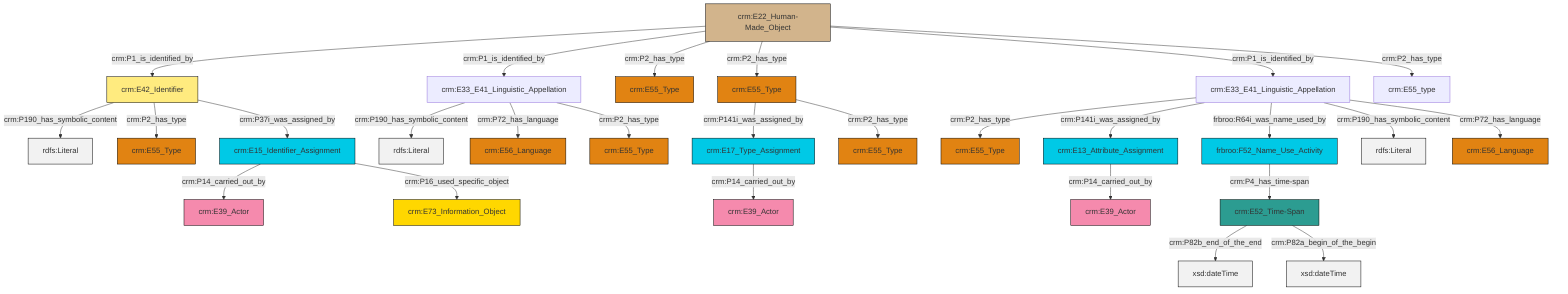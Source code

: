 graph TD
classDef Literal fill:#f2f2f2,stroke:#000000;
classDef CRM_Entity fill:#FFFFFF,stroke:#000000;
classDef Temporal_Entity fill:#00C9E6, stroke:#000000;
classDef Type fill:#E18312, stroke:#000000;
classDef Time-Span fill:#2C9C91, stroke:#000000;
classDef Appellation fill:#FFEB7F, stroke:#000000;
classDef Place fill:#008836, stroke:#000000;
classDef Persistent_Item fill:#B266B2, stroke:#000000;
classDef Conceptual_Object fill:#FFD700, stroke:#000000;
classDef Physical_Thing fill:#D2B48C, stroke:#000000;
classDef Actor fill:#f58aad, stroke:#000000;
classDef PC_Classes fill:#4ce600, stroke:#000000;
classDef Multi fill:#cccccc,stroke:#000000;

4["crm:E33_E41_Linguistic_Appellation"]:::Default -->|crm:P2_has_type| 5["crm:E55_Type"]:::Type
7["crm:E17_Type_Assignment"]:::Temporal_Entity -->|crm:P14_carried_out_by| 9["crm:E39_Actor"]:::Actor
10["crm:E33_E41_Linguistic_Appellation"]:::Default -->|crm:P190_has_symbolic_content| 11[rdfs:Literal]:::Literal
12["crm:E15_Identifier_Assignment"]:::Temporal_Entity -->|crm:P14_carried_out_by| 14["crm:E39_Actor"]:::Actor
15["crm:E55_Type"]:::Type -->|crm:P141i_was_assigned_by| 7["crm:E17_Type_Assignment"]:::Temporal_Entity
16["crm:E22_Human-Made_Object"]:::Physical_Thing -->|crm:P1_is_identified_by| 17["crm:E42_Identifier"]:::Appellation
18["frbroo:F52_Name_Use_Activity"]:::Temporal_Entity -->|crm:P4_has_time-span| 19["crm:E52_Time-Span"]:::Time-Span
4["crm:E33_E41_Linguistic_Appellation"]:::Default -->|crm:P141i_was_assigned_by| 2["crm:E13_Attribute_Assignment"]:::Temporal_Entity
4["crm:E33_E41_Linguistic_Appellation"]:::Default -->|frbroo:R64i_was_name_used_by| 18["frbroo:F52_Name_Use_Activity"]:::Temporal_Entity
2["crm:E13_Attribute_Assignment"]:::Temporal_Entity -->|crm:P14_carried_out_by| 24["crm:E39_Actor"]:::Actor
10["crm:E33_E41_Linguistic_Appellation"]:::Default -->|crm:P72_has_language| 26["crm:E56_Language"]:::Type
19["crm:E52_Time-Span"]:::Time-Span -->|crm:P82b_end_of_the_end| 27[xsd:dateTime]:::Literal
17["crm:E42_Identifier"]:::Appellation -->|crm:P190_has_symbolic_content| 28[rdfs:Literal]:::Literal
17["crm:E42_Identifier"]:::Appellation -->|crm:P2_has_type| 30["crm:E55_Type"]:::Type
4["crm:E33_E41_Linguistic_Appellation"]:::Default -->|crm:P190_has_symbolic_content| 31[rdfs:Literal]:::Literal
16["crm:E22_Human-Made_Object"]:::Physical_Thing -->|crm:P1_is_identified_by| 10["crm:E33_E41_Linguistic_Appellation"]:::Default
17["crm:E42_Identifier"]:::Appellation -->|crm:P37i_was_assigned_by| 12["crm:E15_Identifier_Assignment"]:::Temporal_Entity
4["crm:E33_E41_Linguistic_Appellation"]:::Default -->|crm:P72_has_language| 34["crm:E56_Language"]:::Type
16["crm:E22_Human-Made_Object"]:::Physical_Thing -->|crm:P2_has_type| 36["crm:E55_Type"]:::Type
15["crm:E55_Type"]:::Type -->|crm:P2_has_type| 32["crm:E55_Type"]:::Type
12["crm:E15_Identifier_Assignment"]:::Temporal_Entity -->|crm:P16_used_specific_object| 0["crm:E73_Information_Object"]:::Conceptual_Object
19["crm:E52_Time-Span"]:::Time-Span -->|crm:P82a_begin_of_the_begin| 40[xsd:dateTime]:::Literal
16["crm:E22_Human-Made_Object"]:::Physical_Thing -->|crm:P2_has_type| 15["crm:E55_Type"]:::Type
16["crm:E22_Human-Made_Object"]:::Physical_Thing -->|crm:P1_is_identified_by| 4["crm:E33_E41_Linguistic_Appellation"]:::Default
16["crm:E22_Human-Made_Object"]:::Physical_Thing -->|crm:P2_has_type| 44["crm:E55_type"]:::Default
10["crm:E33_E41_Linguistic_Appellation"]:::Default -->|crm:P2_has_type| 22["crm:E55_Type"]:::Type